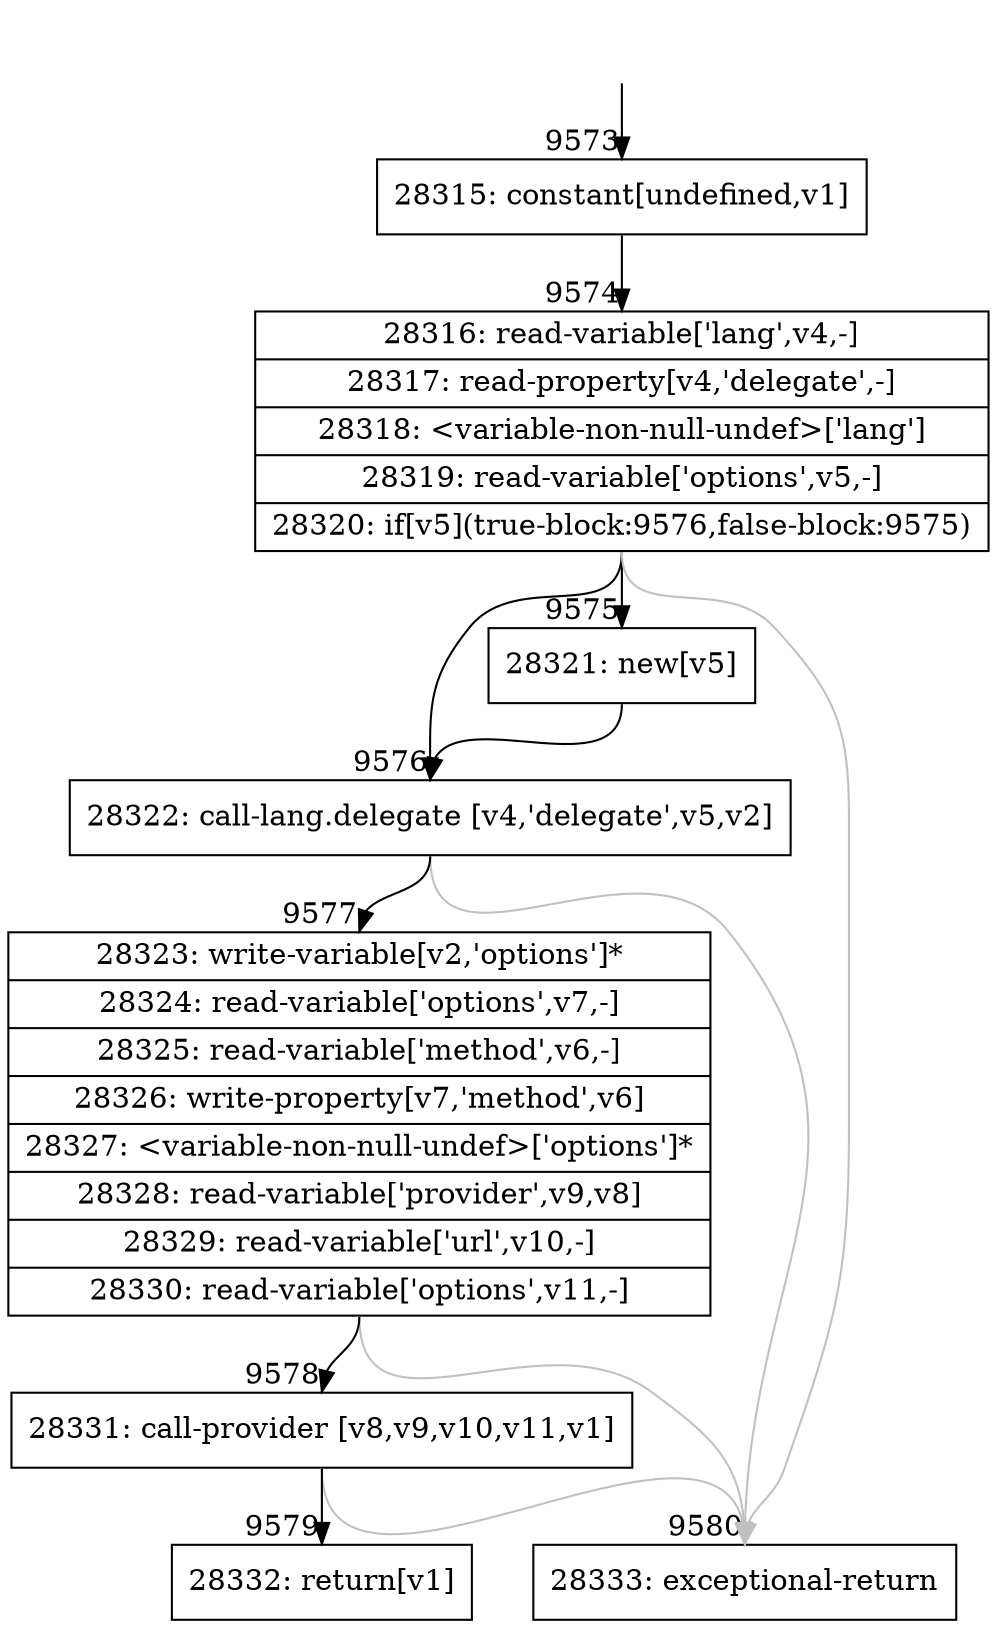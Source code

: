 digraph {
rankdir="TD"
BB_entry663[shape=none,label=""];
BB_entry663 -> BB9573 [tailport=s, headport=n, headlabel="    9573"]
BB9573 [shape=record label="{28315: constant[undefined,v1]}" ] 
BB9573 -> BB9574 [tailport=s, headport=n, headlabel="      9574"]
BB9574 [shape=record label="{28316: read-variable['lang',v4,-]|28317: read-property[v4,'delegate',-]|28318: \<variable-non-null-undef\>['lang']|28319: read-variable['options',v5,-]|28320: if[v5](true-block:9576,false-block:9575)}" ] 
BB9574 -> BB9576 [tailport=s, headport=n, headlabel="      9576"]
BB9574 -> BB9575 [tailport=s, headport=n, headlabel="      9575"]
BB9574 -> BB9580 [tailport=s, headport=n, color=gray, headlabel="      9580"]
BB9575 [shape=record label="{28321: new[v5]}" ] 
BB9575 -> BB9576 [tailport=s, headport=n]
BB9576 [shape=record label="{28322: call-lang.delegate [v4,'delegate',v5,v2]}" ] 
BB9576 -> BB9577 [tailport=s, headport=n, headlabel="      9577"]
BB9576 -> BB9580 [tailport=s, headport=n, color=gray]
BB9577 [shape=record label="{28323: write-variable[v2,'options']*|28324: read-variable['options',v7,-]|28325: read-variable['method',v6,-]|28326: write-property[v7,'method',v6]|28327: \<variable-non-null-undef\>['options']*|28328: read-variable['provider',v9,v8]|28329: read-variable['url',v10,-]|28330: read-variable['options',v11,-]}" ] 
BB9577 -> BB9578 [tailport=s, headport=n, headlabel="      9578"]
BB9577 -> BB9580 [tailport=s, headport=n, color=gray]
BB9578 [shape=record label="{28331: call-provider [v8,v9,v10,v11,v1]}" ] 
BB9578 -> BB9579 [tailport=s, headport=n, headlabel="      9579"]
BB9578 -> BB9580 [tailport=s, headport=n, color=gray]
BB9579 [shape=record label="{28332: return[v1]}" ] 
BB9580 [shape=record label="{28333: exceptional-return}" ] 
//#$~ 13333
}
